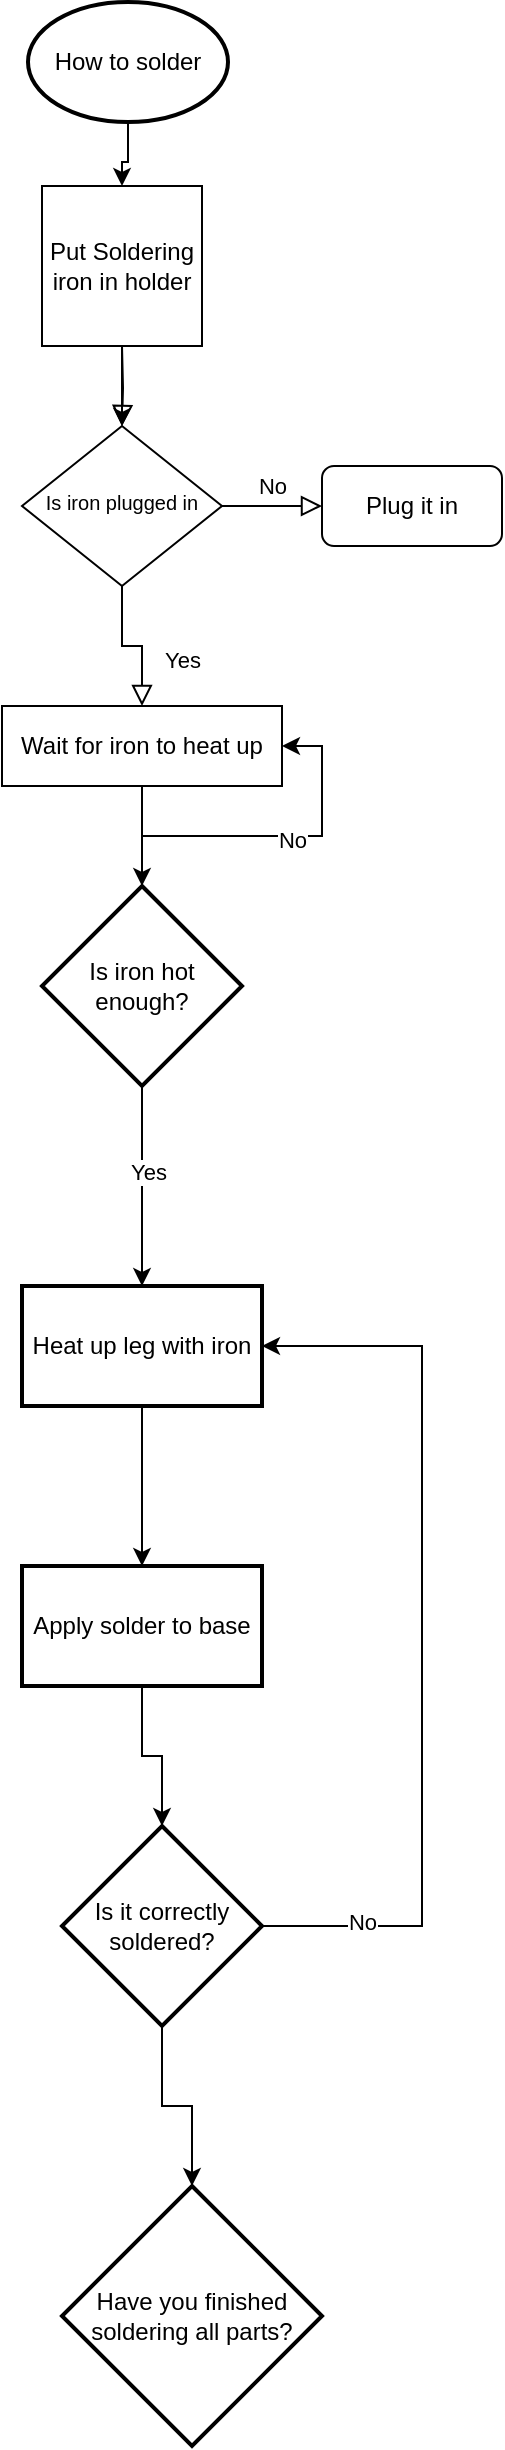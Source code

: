 <mxfile version="24.4.4" type="github">
  <diagram id="C5RBs43oDa-KdzZeNtuy" name="Page-1">
    <mxGraphModel dx="1386" dy="751" grid="1" gridSize="10" guides="1" tooltips="1" connect="1" arrows="1" fold="1" page="1" pageScale="1" pageWidth="827" pageHeight="1169" math="0" shadow="0">
      <root>
        <mxCell id="WIyWlLk6GJQsqaUBKTNV-0" />
        <mxCell id="WIyWlLk6GJQsqaUBKTNV-1" parent="WIyWlLk6GJQsqaUBKTNV-0" />
        <mxCell id="WIyWlLk6GJQsqaUBKTNV-4" value="" style="rounded=0;html=1;jettySize=auto;orthogonalLoop=1;fontSize=11;endArrow=block;endFill=0;endSize=8;strokeWidth=1;shadow=0;labelBackgroundColor=none;edgeStyle=orthogonalEdgeStyle;" parent="WIyWlLk6GJQsqaUBKTNV-1" target="WIyWlLk6GJQsqaUBKTNV-10" edge="1">
          <mxGeometry y="20" relative="1" as="geometry">
            <mxPoint as="offset" />
            <mxPoint x="220" y="250" as="sourcePoint" />
          </mxGeometry>
        </mxCell>
        <mxCell id="WIyWlLk6GJQsqaUBKTNV-8" value="Yes" style="rounded=0;html=1;jettySize=auto;orthogonalLoop=1;fontSize=11;endArrow=block;endFill=0;endSize=8;strokeWidth=1;shadow=0;labelBackgroundColor=none;edgeStyle=orthogonalEdgeStyle;" parent="WIyWlLk6GJQsqaUBKTNV-1" source="WIyWlLk6GJQsqaUBKTNV-10" target="WIyWlLk6GJQsqaUBKTNV-11" edge="1">
          <mxGeometry x="0.333" y="20" relative="1" as="geometry">
            <mxPoint as="offset" />
          </mxGeometry>
        </mxCell>
        <mxCell id="WIyWlLk6GJQsqaUBKTNV-9" value="No" style="edgeStyle=orthogonalEdgeStyle;rounded=0;html=1;jettySize=auto;orthogonalLoop=1;fontSize=11;endArrow=block;endFill=0;endSize=8;strokeWidth=1;shadow=0;labelBackgroundColor=none;" parent="WIyWlLk6GJQsqaUBKTNV-1" source="WIyWlLk6GJQsqaUBKTNV-10" target="WIyWlLk6GJQsqaUBKTNV-12" edge="1">
          <mxGeometry y="10" relative="1" as="geometry">
            <mxPoint as="offset" />
          </mxGeometry>
        </mxCell>
        <mxCell id="WIyWlLk6GJQsqaUBKTNV-10" value="&lt;font style=&quot;font-size: 10px;&quot;&gt;Is iron plugged in&lt;/font&gt;" style="rhombus;whiteSpace=wrap;html=1;shadow=0;fontFamily=Helvetica;fontSize=12;align=center;strokeWidth=1;spacing=6;spacingTop=-4;" parent="WIyWlLk6GJQsqaUBKTNV-1" vertex="1">
          <mxGeometry x="170" y="290" width="100" height="80" as="geometry" />
        </mxCell>
        <mxCell id="WIyWlLk6GJQsqaUBKTNV-11" value="Wait for iron to heat up" style="rounded=1;whiteSpace=wrap;html=1;fontSize=12;glass=0;strokeWidth=1;shadow=0;arcSize=0;" parent="WIyWlLk6GJQsqaUBKTNV-1" vertex="1">
          <mxGeometry x="160" y="430" width="140" height="40" as="geometry" />
        </mxCell>
        <mxCell id="WIyWlLk6GJQsqaUBKTNV-12" value="Plug it in" style="rounded=1;whiteSpace=wrap;html=1;fontSize=12;glass=0;strokeWidth=1;shadow=0;" parent="WIyWlLk6GJQsqaUBKTNV-1" vertex="1">
          <mxGeometry x="320" y="310" width="90" height="40" as="geometry" />
        </mxCell>
        <mxCell id="42CNZUkUP9wRpjItP6U5-0" style="edgeStyle=orthogonalEdgeStyle;rounded=0;orthogonalLoop=1;jettySize=auto;html=1;exitX=0.5;exitY=1;exitDx=0;exitDy=0;" edge="1" parent="WIyWlLk6GJQsqaUBKTNV-1" source="WIyWlLk6GJQsqaUBKTNV-12" target="WIyWlLk6GJQsqaUBKTNV-12">
          <mxGeometry relative="1" as="geometry" />
        </mxCell>
        <mxCell id="42CNZUkUP9wRpjItP6U5-11" value="" style="edgeStyle=orthogonalEdgeStyle;rounded=0;orthogonalLoop=1;jettySize=auto;html=1;" edge="1" parent="WIyWlLk6GJQsqaUBKTNV-1" source="42CNZUkUP9wRpjItP6U5-4" target="WIyWlLk6GJQsqaUBKTNV-10">
          <mxGeometry relative="1" as="geometry" />
        </mxCell>
        <mxCell id="42CNZUkUP9wRpjItP6U5-4" value="Put Soldering iron in holder" style="whiteSpace=wrap;html=1;aspect=fixed;" vertex="1" parent="WIyWlLk6GJQsqaUBKTNV-1">
          <mxGeometry x="180" y="170" width="80" height="80" as="geometry" />
        </mxCell>
        <mxCell id="42CNZUkUP9wRpjItP6U5-17" value="" style="edgeStyle=orthogonalEdgeStyle;rounded=0;orthogonalLoop=1;jettySize=auto;html=1;" edge="1" parent="WIyWlLk6GJQsqaUBKTNV-1" source="42CNZUkUP9wRpjItP6U5-13" target="42CNZUkUP9wRpjItP6U5-4">
          <mxGeometry relative="1" as="geometry" />
        </mxCell>
        <mxCell id="42CNZUkUP9wRpjItP6U5-13" value="How to solder" style="strokeWidth=2;html=1;shape=mxgraph.flowchart.start_1;whiteSpace=wrap;" vertex="1" parent="WIyWlLk6GJQsqaUBKTNV-1">
          <mxGeometry x="173" y="78" width="100" height="60" as="geometry" />
        </mxCell>
        <mxCell id="42CNZUkUP9wRpjItP6U5-18" style="edgeStyle=orthogonalEdgeStyle;rounded=0;orthogonalLoop=1;jettySize=auto;html=1;entryX=1;entryY=0.5;entryDx=0;entryDy=0;" edge="1" parent="WIyWlLk6GJQsqaUBKTNV-1" source="42CNZUkUP9wRpjItP6U5-14" target="WIyWlLk6GJQsqaUBKTNV-11">
          <mxGeometry relative="1" as="geometry" />
        </mxCell>
        <mxCell id="42CNZUkUP9wRpjItP6U5-19" value="No" style="edgeLabel;html=1;align=center;verticalAlign=middle;resizable=0;points=[];" vertex="1" connectable="0" parent="42CNZUkUP9wRpjItP6U5-18">
          <mxGeometry x="0.111" y="-2" relative="1" as="geometry">
            <mxPoint as="offset" />
          </mxGeometry>
        </mxCell>
        <mxCell id="42CNZUkUP9wRpjItP6U5-21" value="" style="edgeStyle=orthogonalEdgeStyle;rounded=0;orthogonalLoop=1;jettySize=auto;html=1;" edge="1" parent="WIyWlLk6GJQsqaUBKTNV-1" source="42CNZUkUP9wRpjItP6U5-14" target="42CNZUkUP9wRpjItP6U5-20">
          <mxGeometry relative="1" as="geometry" />
        </mxCell>
        <mxCell id="42CNZUkUP9wRpjItP6U5-22" value="Yes" style="edgeLabel;html=1;align=center;verticalAlign=middle;resizable=0;points=[];" vertex="1" connectable="0" parent="42CNZUkUP9wRpjItP6U5-21">
          <mxGeometry x="-0.14" y="3" relative="1" as="geometry">
            <mxPoint as="offset" />
          </mxGeometry>
        </mxCell>
        <mxCell id="42CNZUkUP9wRpjItP6U5-14" value="Is iron hot enough?" style="strokeWidth=2;html=1;shape=mxgraph.flowchart.decision;whiteSpace=wrap;" vertex="1" parent="WIyWlLk6GJQsqaUBKTNV-1">
          <mxGeometry x="180" y="520" width="100" height="100" as="geometry" />
        </mxCell>
        <mxCell id="42CNZUkUP9wRpjItP6U5-15" style="edgeStyle=orthogonalEdgeStyle;rounded=0;orthogonalLoop=1;jettySize=auto;html=1;entryX=0.5;entryY=0;entryDx=0;entryDy=0;entryPerimeter=0;" edge="1" parent="WIyWlLk6GJQsqaUBKTNV-1" source="WIyWlLk6GJQsqaUBKTNV-11" target="42CNZUkUP9wRpjItP6U5-14">
          <mxGeometry relative="1" as="geometry" />
        </mxCell>
        <mxCell id="42CNZUkUP9wRpjItP6U5-24" value="" style="edgeStyle=orthogonalEdgeStyle;rounded=0;orthogonalLoop=1;jettySize=auto;html=1;" edge="1" parent="WIyWlLk6GJQsqaUBKTNV-1" source="42CNZUkUP9wRpjItP6U5-20" target="42CNZUkUP9wRpjItP6U5-23">
          <mxGeometry relative="1" as="geometry" />
        </mxCell>
        <mxCell id="42CNZUkUP9wRpjItP6U5-20" value="Heat up leg with iron" style="whiteSpace=wrap;html=1;strokeWidth=2;" vertex="1" parent="WIyWlLk6GJQsqaUBKTNV-1">
          <mxGeometry x="170" y="720" width="120" height="60" as="geometry" />
        </mxCell>
        <mxCell id="42CNZUkUP9wRpjItP6U5-26" value="" style="edgeStyle=orthogonalEdgeStyle;rounded=0;orthogonalLoop=1;jettySize=auto;html=1;" edge="1" parent="WIyWlLk6GJQsqaUBKTNV-1" source="42CNZUkUP9wRpjItP6U5-23" target="42CNZUkUP9wRpjItP6U5-25">
          <mxGeometry relative="1" as="geometry" />
        </mxCell>
        <mxCell id="42CNZUkUP9wRpjItP6U5-23" value="Apply solder to base" style="whiteSpace=wrap;html=1;strokeWidth=2;" vertex="1" parent="WIyWlLk6GJQsqaUBKTNV-1">
          <mxGeometry x="170" y="860" width="120" height="60" as="geometry" />
        </mxCell>
        <mxCell id="42CNZUkUP9wRpjItP6U5-29" value="" style="edgeStyle=orthogonalEdgeStyle;rounded=0;orthogonalLoop=1;jettySize=auto;html=1;entryX=1;entryY=0.5;entryDx=0;entryDy=0;" edge="1" parent="WIyWlLk6GJQsqaUBKTNV-1" source="42CNZUkUP9wRpjItP6U5-25" target="42CNZUkUP9wRpjItP6U5-20">
          <mxGeometry relative="1" as="geometry">
            <mxPoint x="360" y="1040" as="targetPoint" />
            <Array as="points">
              <mxPoint x="370" y="1040" />
              <mxPoint x="370" y="750" />
            </Array>
          </mxGeometry>
        </mxCell>
        <mxCell id="42CNZUkUP9wRpjItP6U5-31" value="No" style="edgeLabel;html=1;align=center;verticalAlign=middle;resizable=0;points=[];" vertex="1" connectable="0" parent="42CNZUkUP9wRpjItP6U5-29">
          <mxGeometry x="-0.778" y="2" relative="1" as="geometry">
            <mxPoint as="offset" />
          </mxGeometry>
        </mxCell>
        <mxCell id="42CNZUkUP9wRpjItP6U5-33" value="" style="edgeStyle=orthogonalEdgeStyle;rounded=0;orthogonalLoop=1;jettySize=auto;html=1;" edge="1" parent="WIyWlLk6GJQsqaUBKTNV-1" source="42CNZUkUP9wRpjItP6U5-25" target="42CNZUkUP9wRpjItP6U5-32">
          <mxGeometry relative="1" as="geometry" />
        </mxCell>
        <mxCell id="42CNZUkUP9wRpjItP6U5-25" value="Is it correctly soldered?" style="rhombus;whiteSpace=wrap;html=1;strokeWidth=2;" vertex="1" parent="WIyWlLk6GJQsqaUBKTNV-1">
          <mxGeometry x="190" y="990" width="100" height="100" as="geometry" />
        </mxCell>
        <mxCell id="42CNZUkUP9wRpjItP6U5-32" value="Have you finished soldering all parts?" style="rhombus;whiteSpace=wrap;html=1;strokeWidth=2;" vertex="1" parent="WIyWlLk6GJQsqaUBKTNV-1">
          <mxGeometry x="190" y="1170" width="130" height="130" as="geometry" />
        </mxCell>
      </root>
    </mxGraphModel>
  </diagram>
</mxfile>
